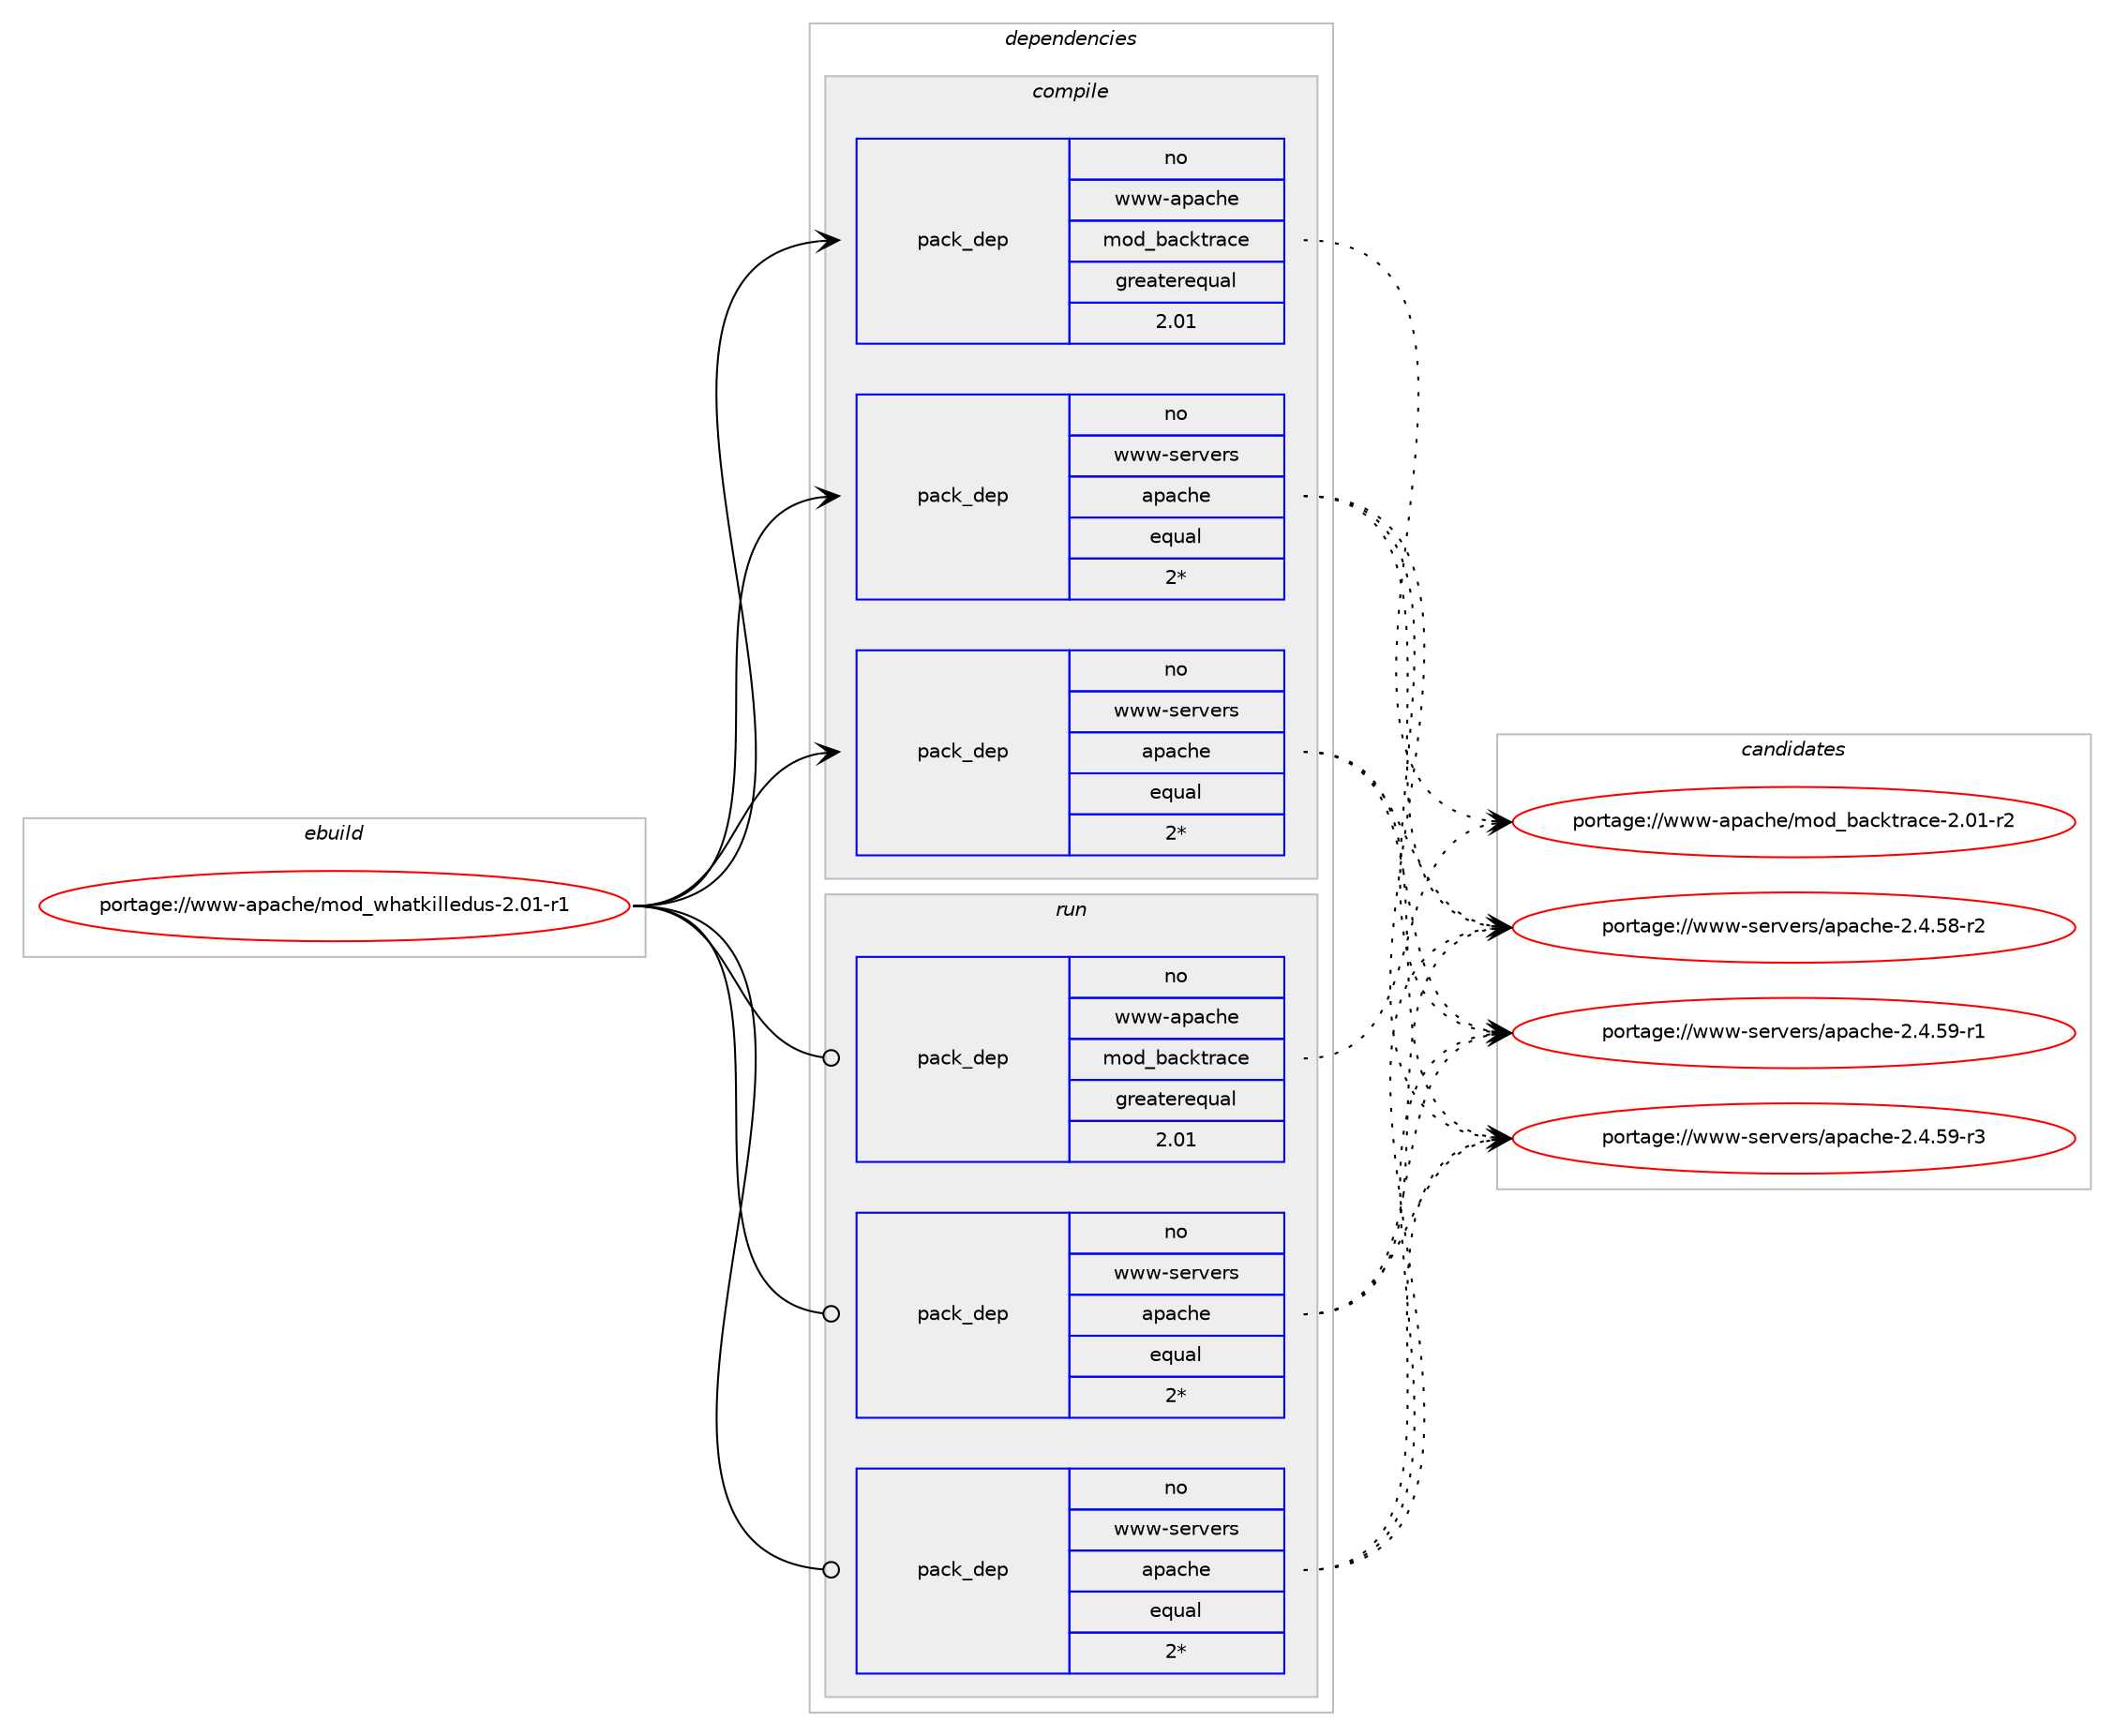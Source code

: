 digraph prolog {

# *************
# Graph options
# *************

newrank=true;
concentrate=true;
compound=true;
graph [rankdir=LR,fontname=Helvetica,fontsize=10,ranksep=1.5];#, ranksep=2.5, nodesep=0.2];
edge  [arrowhead=vee];
node  [fontname=Helvetica,fontsize=10];

# **********
# The ebuild
# **********

subgraph cluster_leftcol {
color=gray;
rank=same;
label=<<i>ebuild</i>>;
id [label="portage://www-apache/mod_whatkilledus-2.01-r1", color=red, width=4, href="../www-apache/mod_whatkilledus-2.01-r1.svg"];
}

# ****************
# The dependencies
# ****************

subgraph cluster_midcol {
color=gray;
label=<<i>dependencies</i>>;
subgraph cluster_compile {
fillcolor="#eeeeee";
style=filled;
label=<<i>compile</i>>;
subgraph pack104375 {
dependency223481 [label=<<TABLE BORDER="0" CELLBORDER="1" CELLSPACING="0" CELLPADDING="4" WIDTH="220"><TR><TD ROWSPAN="6" CELLPADDING="30">pack_dep</TD></TR><TR><TD WIDTH="110">no</TD></TR><TR><TD>www-apache</TD></TR><TR><TD>mod_backtrace</TD></TR><TR><TD>greaterequal</TD></TR><TR><TD>2.01</TD></TR></TABLE>>, shape=none, color=blue];
}
id:e -> dependency223481:w [weight=20,style="solid",arrowhead="vee"];
subgraph pack104376 {
dependency223482 [label=<<TABLE BORDER="0" CELLBORDER="1" CELLSPACING="0" CELLPADDING="4" WIDTH="220"><TR><TD ROWSPAN="6" CELLPADDING="30">pack_dep</TD></TR><TR><TD WIDTH="110">no</TD></TR><TR><TD>www-servers</TD></TR><TR><TD>apache</TD></TR><TR><TD>equal</TD></TR><TR><TD>2*</TD></TR></TABLE>>, shape=none, color=blue];
}
id:e -> dependency223482:w [weight=20,style="solid",arrowhead="vee"];
subgraph pack104377 {
dependency223483 [label=<<TABLE BORDER="0" CELLBORDER="1" CELLSPACING="0" CELLPADDING="4" WIDTH="220"><TR><TD ROWSPAN="6" CELLPADDING="30">pack_dep</TD></TR><TR><TD WIDTH="110">no</TD></TR><TR><TD>www-servers</TD></TR><TR><TD>apache</TD></TR><TR><TD>equal</TD></TR><TR><TD>2*</TD></TR></TABLE>>, shape=none, color=blue];
}
id:e -> dependency223483:w [weight=20,style="solid",arrowhead="vee"];
}
subgraph cluster_compileandrun {
fillcolor="#eeeeee";
style=filled;
label=<<i>compile and run</i>>;
}
subgraph cluster_run {
fillcolor="#eeeeee";
style=filled;
label=<<i>run</i>>;
subgraph pack104378 {
dependency223484 [label=<<TABLE BORDER="0" CELLBORDER="1" CELLSPACING="0" CELLPADDING="4" WIDTH="220"><TR><TD ROWSPAN="6" CELLPADDING="30">pack_dep</TD></TR><TR><TD WIDTH="110">no</TD></TR><TR><TD>www-apache</TD></TR><TR><TD>mod_backtrace</TD></TR><TR><TD>greaterequal</TD></TR><TR><TD>2.01</TD></TR></TABLE>>, shape=none, color=blue];
}
id:e -> dependency223484:w [weight=20,style="solid",arrowhead="odot"];
subgraph pack104379 {
dependency223485 [label=<<TABLE BORDER="0" CELLBORDER="1" CELLSPACING="0" CELLPADDING="4" WIDTH="220"><TR><TD ROWSPAN="6" CELLPADDING="30">pack_dep</TD></TR><TR><TD WIDTH="110">no</TD></TR><TR><TD>www-servers</TD></TR><TR><TD>apache</TD></TR><TR><TD>equal</TD></TR><TR><TD>2*</TD></TR></TABLE>>, shape=none, color=blue];
}
id:e -> dependency223485:w [weight=20,style="solid",arrowhead="odot"];
subgraph pack104380 {
dependency223486 [label=<<TABLE BORDER="0" CELLBORDER="1" CELLSPACING="0" CELLPADDING="4" WIDTH="220"><TR><TD ROWSPAN="6" CELLPADDING="30">pack_dep</TD></TR><TR><TD WIDTH="110">no</TD></TR><TR><TD>www-servers</TD></TR><TR><TD>apache</TD></TR><TR><TD>equal</TD></TR><TR><TD>2*</TD></TR></TABLE>>, shape=none, color=blue];
}
id:e -> dependency223486:w [weight=20,style="solid",arrowhead="odot"];
}
}

# **************
# The candidates
# **************

subgraph cluster_choices {
rank=same;
color=gray;
label=<<i>candidates</i>>;

subgraph choice104375 {
color=black;
nodesep=1;
choice119119119459711297991041014710911110095989799107116114979910145504648494511450 [label="portage://www-apache/mod_backtrace-2.01-r2", color=red, width=4,href="../www-apache/mod_backtrace-2.01-r2.svg"];
dependency223481:e -> choice119119119459711297991041014710911110095989799107116114979910145504648494511450:w [style=dotted,weight="100"];
}
subgraph choice104376 {
color=black;
nodesep=1;
choice1191191194511510111411810111411547971129799104101455046524653564511450 [label="portage://www-servers/apache-2.4.58-r2", color=red, width=4,href="../www-servers/apache-2.4.58-r2.svg"];
choice1191191194511510111411810111411547971129799104101455046524653574511449 [label="portage://www-servers/apache-2.4.59-r1", color=red, width=4,href="../www-servers/apache-2.4.59-r1.svg"];
choice1191191194511510111411810111411547971129799104101455046524653574511451 [label="portage://www-servers/apache-2.4.59-r3", color=red, width=4,href="../www-servers/apache-2.4.59-r3.svg"];
dependency223482:e -> choice1191191194511510111411810111411547971129799104101455046524653564511450:w [style=dotted,weight="100"];
dependency223482:e -> choice1191191194511510111411810111411547971129799104101455046524653574511449:w [style=dotted,weight="100"];
dependency223482:e -> choice1191191194511510111411810111411547971129799104101455046524653574511451:w [style=dotted,weight="100"];
}
subgraph choice104377 {
color=black;
nodesep=1;
choice1191191194511510111411810111411547971129799104101455046524653564511450 [label="portage://www-servers/apache-2.4.58-r2", color=red, width=4,href="../www-servers/apache-2.4.58-r2.svg"];
choice1191191194511510111411810111411547971129799104101455046524653574511449 [label="portage://www-servers/apache-2.4.59-r1", color=red, width=4,href="../www-servers/apache-2.4.59-r1.svg"];
choice1191191194511510111411810111411547971129799104101455046524653574511451 [label="portage://www-servers/apache-2.4.59-r3", color=red, width=4,href="../www-servers/apache-2.4.59-r3.svg"];
dependency223483:e -> choice1191191194511510111411810111411547971129799104101455046524653564511450:w [style=dotted,weight="100"];
dependency223483:e -> choice1191191194511510111411810111411547971129799104101455046524653574511449:w [style=dotted,weight="100"];
dependency223483:e -> choice1191191194511510111411810111411547971129799104101455046524653574511451:w [style=dotted,weight="100"];
}
subgraph choice104378 {
color=black;
nodesep=1;
choice119119119459711297991041014710911110095989799107116114979910145504648494511450 [label="portage://www-apache/mod_backtrace-2.01-r2", color=red, width=4,href="../www-apache/mod_backtrace-2.01-r2.svg"];
dependency223484:e -> choice119119119459711297991041014710911110095989799107116114979910145504648494511450:w [style=dotted,weight="100"];
}
subgraph choice104379 {
color=black;
nodesep=1;
choice1191191194511510111411810111411547971129799104101455046524653564511450 [label="portage://www-servers/apache-2.4.58-r2", color=red, width=4,href="../www-servers/apache-2.4.58-r2.svg"];
choice1191191194511510111411810111411547971129799104101455046524653574511449 [label="portage://www-servers/apache-2.4.59-r1", color=red, width=4,href="../www-servers/apache-2.4.59-r1.svg"];
choice1191191194511510111411810111411547971129799104101455046524653574511451 [label="portage://www-servers/apache-2.4.59-r3", color=red, width=4,href="../www-servers/apache-2.4.59-r3.svg"];
dependency223485:e -> choice1191191194511510111411810111411547971129799104101455046524653564511450:w [style=dotted,weight="100"];
dependency223485:e -> choice1191191194511510111411810111411547971129799104101455046524653574511449:w [style=dotted,weight="100"];
dependency223485:e -> choice1191191194511510111411810111411547971129799104101455046524653574511451:w [style=dotted,weight="100"];
}
subgraph choice104380 {
color=black;
nodesep=1;
choice1191191194511510111411810111411547971129799104101455046524653564511450 [label="portage://www-servers/apache-2.4.58-r2", color=red, width=4,href="../www-servers/apache-2.4.58-r2.svg"];
choice1191191194511510111411810111411547971129799104101455046524653574511449 [label="portage://www-servers/apache-2.4.59-r1", color=red, width=4,href="../www-servers/apache-2.4.59-r1.svg"];
choice1191191194511510111411810111411547971129799104101455046524653574511451 [label="portage://www-servers/apache-2.4.59-r3", color=red, width=4,href="../www-servers/apache-2.4.59-r3.svg"];
dependency223486:e -> choice1191191194511510111411810111411547971129799104101455046524653564511450:w [style=dotted,weight="100"];
dependency223486:e -> choice1191191194511510111411810111411547971129799104101455046524653574511449:w [style=dotted,weight="100"];
dependency223486:e -> choice1191191194511510111411810111411547971129799104101455046524653574511451:w [style=dotted,weight="100"];
}
}

}
